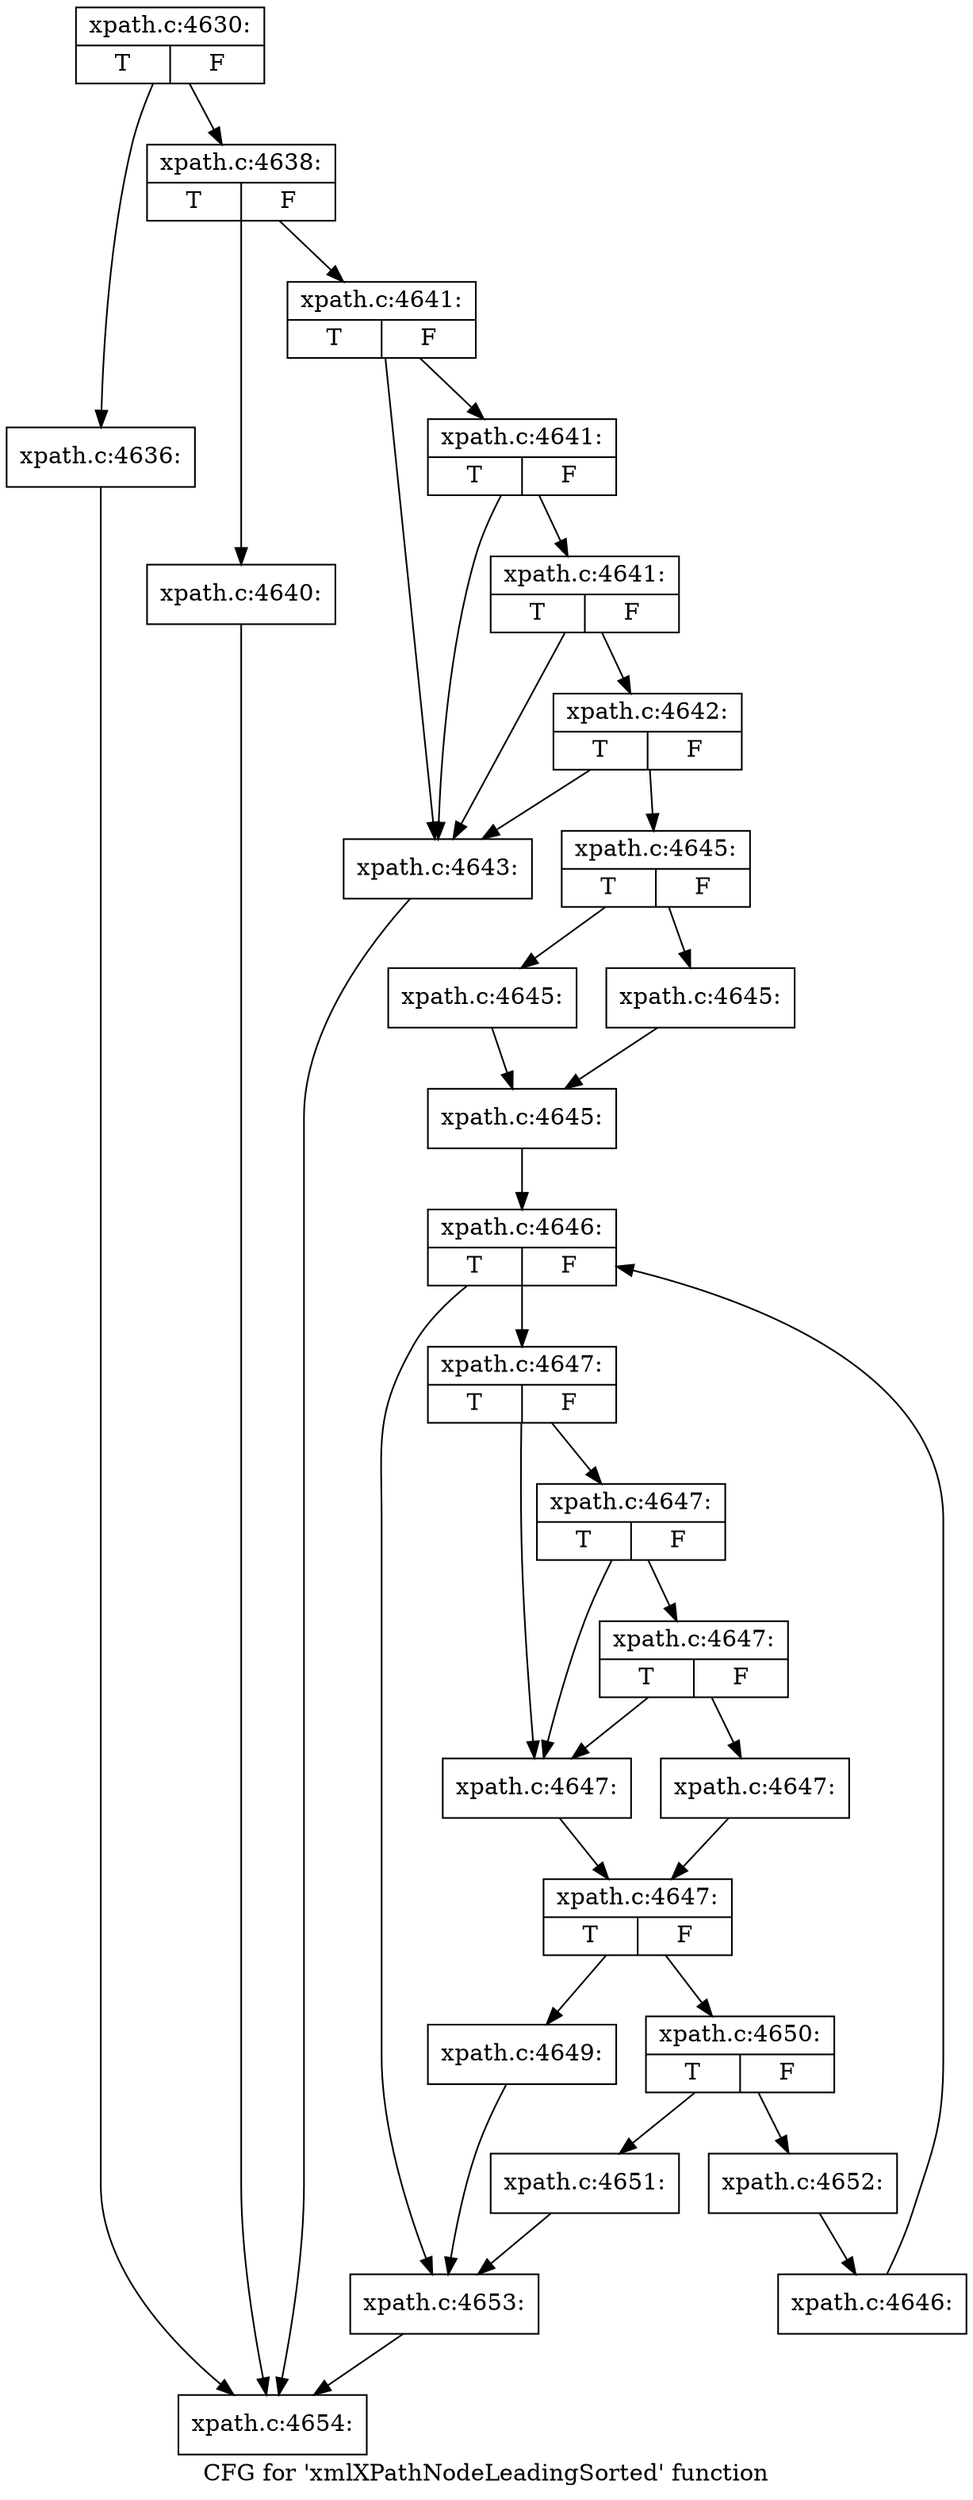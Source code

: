 digraph "CFG for 'xmlXPathNodeLeadingSorted' function" {
	label="CFG for 'xmlXPathNodeLeadingSorted' function";

	Node0x46a26b0 [shape=record,label="{xpath.c:4630:|{<s0>T|<s1>F}}"];
	Node0x46a26b0 -> Node0x4848c60;
	Node0x46a26b0 -> Node0x4848cb0;
	Node0x4848c60 [shape=record,label="{xpath.c:4636:}"];
	Node0x4848c60 -> Node0x46a2660;
	Node0x4848cb0 [shape=record,label="{xpath.c:4638:|{<s0>T|<s1>F}}"];
	Node0x4848cb0 -> Node0x4849370;
	Node0x4848cb0 -> Node0x48493c0;
	Node0x4849370 [shape=record,label="{xpath.c:4640:}"];
	Node0x4849370 -> Node0x46a2660;
	Node0x48493c0 [shape=record,label="{xpath.c:4641:|{<s0>T|<s1>F}}"];
	Node0x48493c0 -> Node0x48498b0;
	Node0x48493c0 -> Node0x4849a50;
	Node0x4849a50 [shape=record,label="{xpath.c:4641:|{<s0>T|<s1>F}}"];
	Node0x4849a50 -> Node0x48498b0;
	Node0x4849a50 -> Node0x48499d0;
	Node0x48499d0 [shape=record,label="{xpath.c:4641:|{<s0>T|<s1>F}}"];
	Node0x48499d0 -> Node0x48498b0;
	Node0x48499d0 -> Node0x4849950;
	Node0x4849950 [shape=record,label="{xpath.c:4642:|{<s0>T|<s1>F}}"];
	Node0x4849950 -> Node0x4849900;
	Node0x4849950 -> Node0x48498b0;
	Node0x48498b0 [shape=record,label="{xpath.c:4643:}"];
	Node0x48498b0 -> Node0x46a2660;
	Node0x4849900 [shape=record,label="{xpath.c:4645:|{<s0>T|<s1>F}}"];
	Node0x4849900 -> Node0x484a6b0;
	Node0x4849900 -> Node0x484a700;
	Node0x484a6b0 [shape=record,label="{xpath.c:4645:}"];
	Node0x484a6b0 -> Node0x484a750;
	Node0x484a700 [shape=record,label="{xpath.c:4645:}"];
	Node0x484a700 -> Node0x484a750;
	Node0x484a750 [shape=record,label="{xpath.c:4645:}"];
	Node0x484a750 -> Node0x484ae30;
	Node0x484ae30 [shape=record,label="{xpath.c:4646:|{<s0>T|<s1>F}}"];
	Node0x484ae30 -> Node0x484b110;
	Node0x484ae30 -> Node0x484ac90;
	Node0x484b110 [shape=record,label="{xpath.c:4647:|{<s0>T|<s1>F}}"];
	Node0x484b110 -> Node0x484b5e0;
	Node0x484b110 -> Node0x484b4f0;
	Node0x484b5e0 [shape=record,label="{xpath.c:4647:|{<s0>T|<s1>F}}"];
	Node0x484b5e0 -> Node0x484b590;
	Node0x484b5e0 -> Node0x484b4f0;
	Node0x484b590 [shape=record,label="{xpath.c:4647:|{<s0>T|<s1>F}}"];
	Node0x484b590 -> Node0x484b4a0;
	Node0x484b590 -> Node0x484b4f0;
	Node0x484b4a0 [shape=record,label="{xpath.c:4647:}"];
	Node0x484b4a0 -> Node0x484b540;
	Node0x484b4f0 [shape=record,label="{xpath.c:4647:}"];
	Node0x484b4f0 -> Node0x484b540;
	Node0x484b540 [shape=record,label="{xpath.c:4647:|{<s0>T|<s1>F}}"];
	Node0x484b540 -> Node0x484c0a0;
	Node0x484b540 -> Node0x484c0f0;
	Node0x484c0a0 [shape=record,label="{xpath.c:4649:}"];
	Node0x484c0a0 -> Node0x484ac90;
	Node0x484c0f0 [shape=record,label="{xpath.c:4650:|{<s0>T|<s1>F}}"];
	Node0x484c0f0 -> Node0x484c500;
	Node0x484c0f0 -> Node0x484c550;
	Node0x484c500 [shape=record,label="{xpath.c:4651:}"];
	Node0x484c500 -> Node0x484ac90;
	Node0x484c550 [shape=record,label="{xpath.c:4652:}"];
	Node0x484c550 -> Node0x484b080;
	Node0x484b080 [shape=record,label="{xpath.c:4646:}"];
	Node0x484b080 -> Node0x484ae30;
	Node0x484ac90 [shape=record,label="{xpath.c:4653:}"];
	Node0x484ac90 -> Node0x46a2660;
	Node0x46a2660 [shape=record,label="{xpath.c:4654:}"];
}

